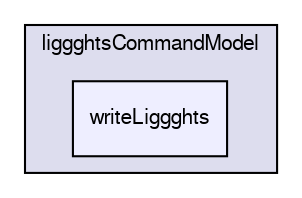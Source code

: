 digraph "/home/cgoniva/CFDEM/CFDEM-x.x-2.1.x/CFDEMcoupling-PUBLIC/src/lagrangian/cfdemParticle/subModels/liggghtsCommandModel/writeLiggghts" {
  compound=true
  node [ fontsize="10", fontname="FreeSans"];
  edge [ labelfontsize="10", labelfontname="FreeSans"];
  subgraph clusterdir_a5c5685d15dffcce249b298c0addd7ab {
    graph [ bgcolor="#ddddee", pencolor="black", label="liggghtsCommandModel" fontname="FreeSans", fontsize="10", URL="dir_a5c5685d15dffcce249b298c0addd7ab.html"]
  dir_b528e158c0bb4dd73400d7e09dc63d8d [shape=box, label="writeLiggghts", style="filled", fillcolor="#eeeeff", pencolor="black", URL="dir_b528e158c0bb4dd73400d7e09dc63d8d.html"];
  }
}
